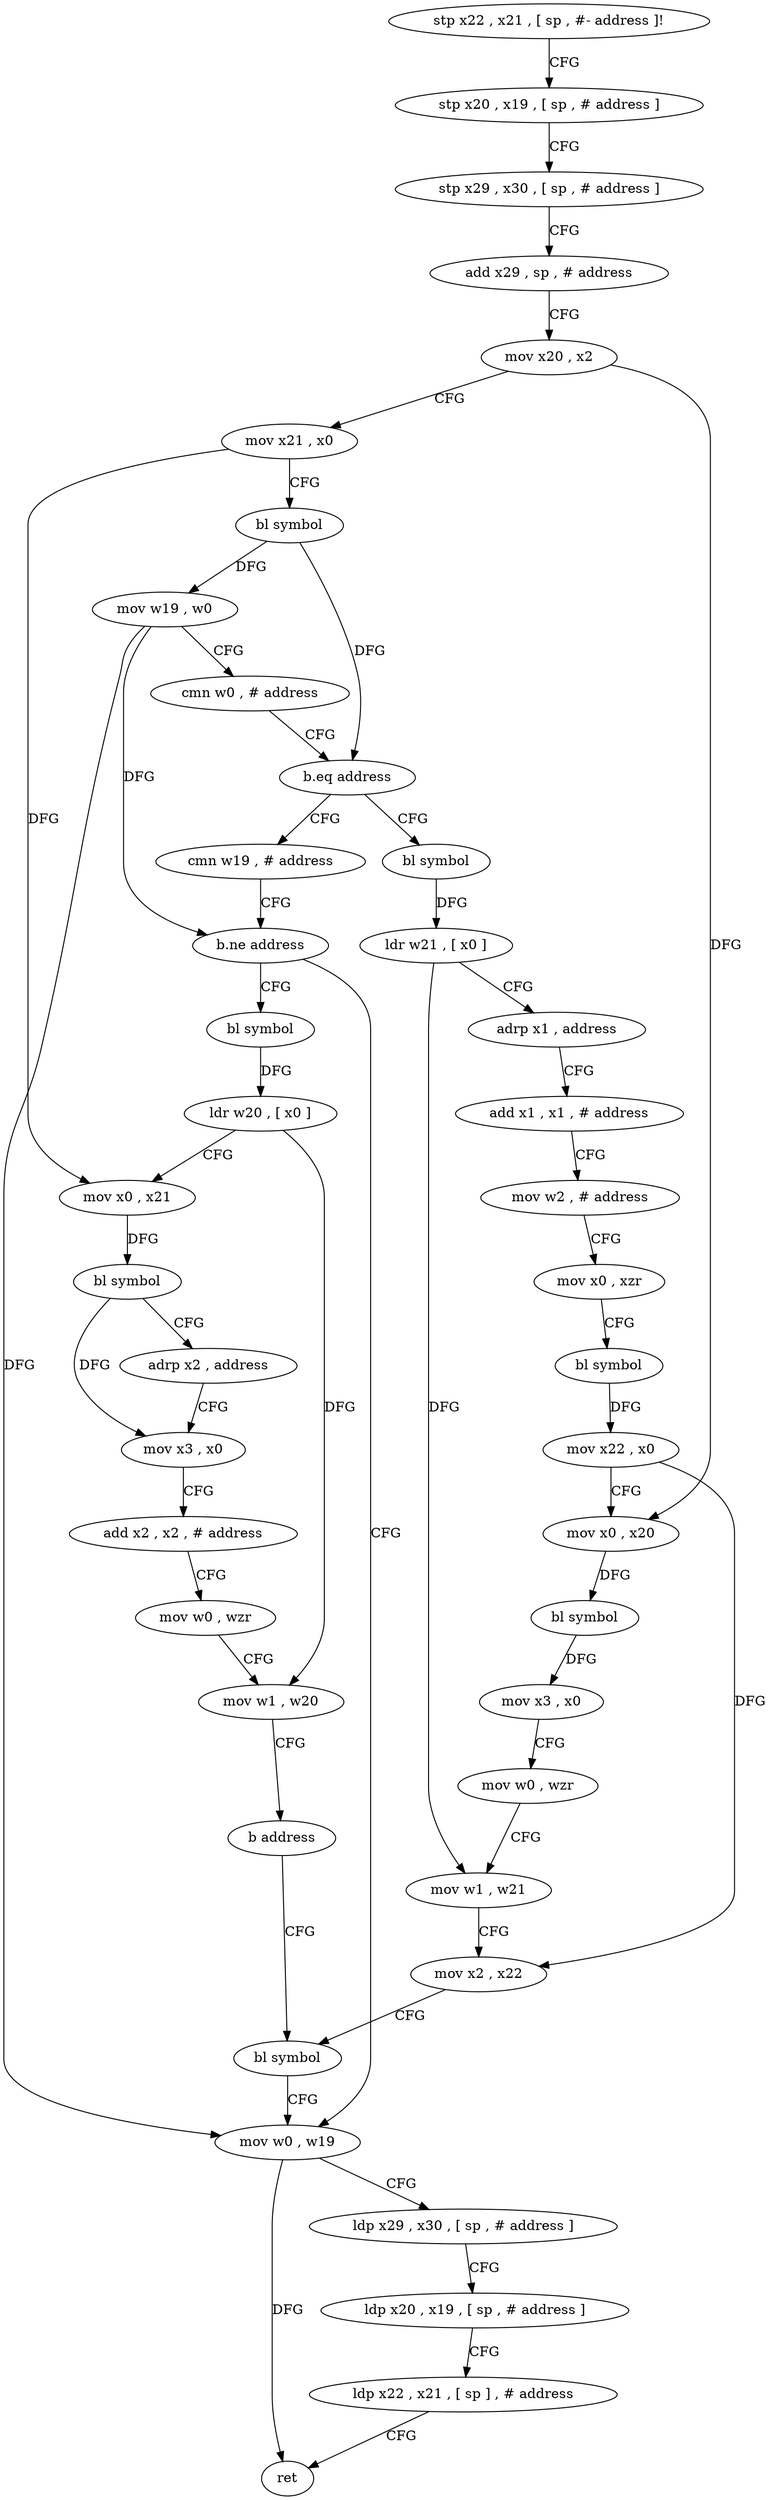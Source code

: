 digraph "func" {
"4229196" [label = "stp x22 , x21 , [ sp , #- address ]!" ]
"4229200" [label = "stp x20 , x19 , [ sp , # address ]" ]
"4229204" [label = "stp x29 , x30 , [ sp , # address ]" ]
"4229208" [label = "add x29 , sp , # address" ]
"4229212" [label = "mov x20 , x2" ]
"4229216" [label = "mov x21 , x0" ]
"4229220" [label = "bl symbol" ]
"4229224" [label = "mov w19 , w0" ]
"4229228" [label = "cmn w0 , # address" ]
"4229232" [label = "b.eq address" ]
"4229284" [label = "bl symbol" ]
"4229236" [label = "cmn w19 , # address" ]
"4229288" [label = "ldr w21 , [ x0 ]" ]
"4229292" [label = "adrp x1 , address" ]
"4229296" [label = "add x1 , x1 , # address" ]
"4229300" [label = "mov w2 , # address" ]
"4229304" [label = "mov x0 , xzr" ]
"4229308" [label = "bl symbol" ]
"4229312" [label = "mov x22 , x0" ]
"4229316" [label = "mov x0 , x20" ]
"4229320" [label = "bl symbol" ]
"4229324" [label = "mov x3 , x0" ]
"4229328" [label = "mov w0 , wzr" ]
"4229332" [label = "mov w1 , w21" ]
"4229336" [label = "mov x2 , x22" ]
"4229340" [label = "bl symbol" ]
"4229240" [label = "b.ne address" ]
"4229344" [label = "mov w0 , w19" ]
"4229244" [label = "bl symbol" ]
"4229348" [label = "ldp x29 , x30 , [ sp , # address ]" ]
"4229352" [label = "ldp x20 , x19 , [ sp , # address ]" ]
"4229356" [label = "ldp x22 , x21 , [ sp ] , # address" ]
"4229360" [label = "ret" ]
"4229248" [label = "ldr w20 , [ x0 ]" ]
"4229252" [label = "mov x0 , x21" ]
"4229256" [label = "bl symbol" ]
"4229260" [label = "adrp x2 , address" ]
"4229264" [label = "mov x3 , x0" ]
"4229268" [label = "add x2 , x2 , # address" ]
"4229272" [label = "mov w0 , wzr" ]
"4229276" [label = "mov w1 , w20" ]
"4229280" [label = "b address" ]
"4229196" -> "4229200" [ label = "CFG" ]
"4229200" -> "4229204" [ label = "CFG" ]
"4229204" -> "4229208" [ label = "CFG" ]
"4229208" -> "4229212" [ label = "CFG" ]
"4229212" -> "4229216" [ label = "CFG" ]
"4229212" -> "4229316" [ label = "DFG" ]
"4229216" -> "4229220" [ label = "CFG" ]
"4229216" -> "4229252" [ label = "DFG" ]
"4229220" -> "4229224" [ label = "DFG" ]
"4229220" -> "4229232" [ label = "DFG" ]
"4229224" -> "4229228" [ label = "CFG" ]
"4229224" -> "4229240" [ label = "DFG" ]
"4229224" -> "4229344" [ label = "DFG" ]
"4229228" -> "4229232" [ label = "CFG" ]
"4229232" -> "4229284" [ label = "CFG" ]
"4229232" -> "4229236" [ label = "CFG" ]
"4229284" -> "4229288" [ label = "DFG" ]
"4229236" -> "4229240" [ label = "CFG" ]
"4229288" -> "4229292" [ label = "CFG" ]
"4229288" -> "4229332" [ label = "DFG" ]
"4229292" -> "4229296" [ label = "CFG" ]
"4229296" -> "4229300" [ label = "CFG" ]
"4229300" -> "4229304" [ label = "CFG" ]
"4229304" -> "4229308" [ label = "CFG" ]
"4229308" -> "4229312" [ label = "DFG" ]
"4229312" -> "4229316" [ label = "CFG" ]
"4229312" -> "4229336" [ label = "DFG" ]
"4229316" -> "4229320" [ label = "DFG" ]
"4229320" -> "4229324" [ label = "DFG" ]
"4229324" -> "4229328" [ label = "CFG" ]
"4229328" -> "4229332" [ label = "CFG" ]
"4229332" -> "4229336" [ label = "CFG" ]
"4229336" -> "4229340" [ label = "CFG" ]
"4229340" -> "4229344" [ label = "CFG" ]
"4229240" -> "4229344" [ label = "CFG" ]
"4229240" -> "4229244" [ label = "CFG" ]
"4229344" -> "4229348" [ label = "CFG" ]
"4229344" -> "4229360" [ label = "DFG" ]
"4229244" -> "4229248" [ label = "DFG" ]
"4229348" -> "4229352" [ label = "CFG" ]
"4229352" -> "4229356" [ label = "CFG" ]
"4229356" -> "4229360" [ label = "CFG" ]
"4229248" -> "4229252" [ label = "CFG" ]
"4229248" -> "4229276" [ label = "DFG" ]
"4229252" -> "4229256" [ label = "DFG" ]
"4229256" -> "4229260" [ label = "CFG" ]
"4229256" -> "4229264" [ label = "DFG" ]
"4229260" -> "4229264" [ label = "CFG" ]
"4229264" -> "4229268" [ label = "CFG" ]
"4229268" -> "4229272" [ label = "CFG" ]
"4229272" -> "4229276" [ label = "CFG" ]
"4229276" -> "4229280" [ label = "CFG" ]
"4229280" -> "4229340" [ label = "CFG" ]
}
